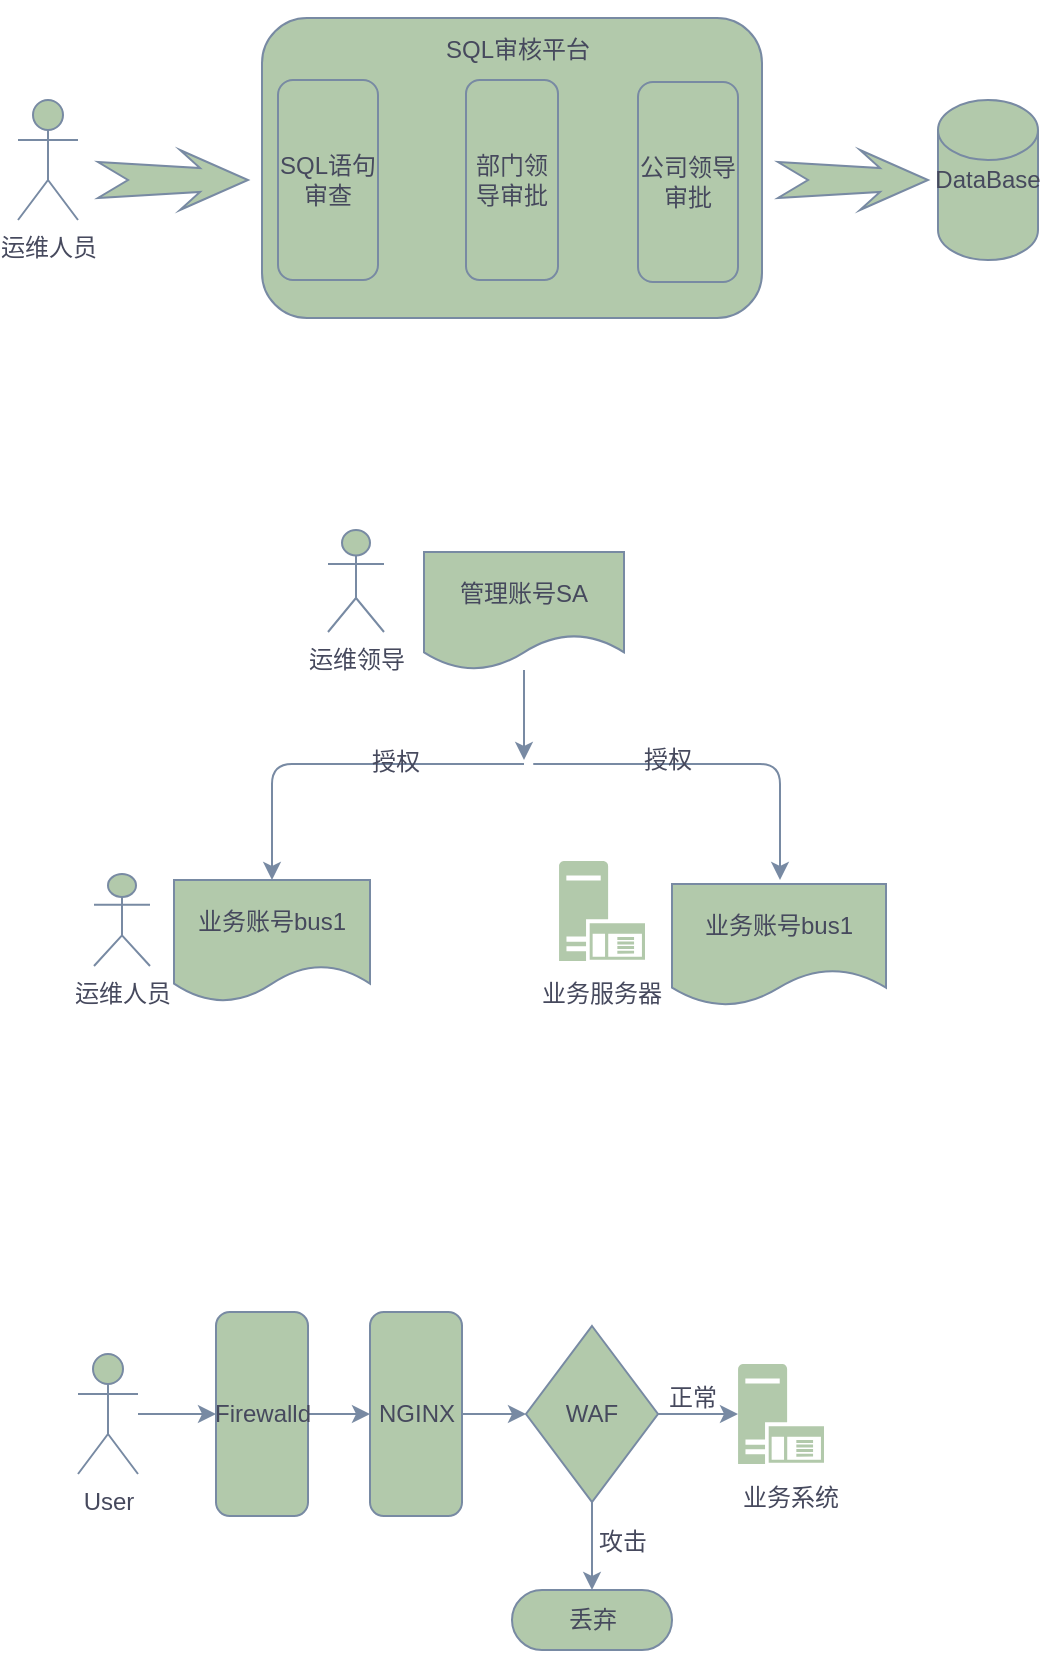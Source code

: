 <mxfile version="13.6.0" type="github">
  <diagram id="RZIWth5-AEKNoKlBBVwz" name="Page-1">
    <mxGraphModel dx="1422" dy="762" grid="0" gridSize="10" guides="1" tooltips="1" connect="1" arrows="1" fold="1" page="1" pageScale="1" pageWidth="827" pageHeight="1169" math="0" shadow="0">
      <root>
        <mxCell id="0" />
        <mxCell id="1" parent="0" />
        <mxCell id="rRcAy9Q9pUgymcmaSMGn-8" value="" style="whiteSpace=wrap;html=1;fillColor=#B2C9AB;strokeColor=#788AA3;fontColor=#46495D;rounded=1;" vertex="1" parent="1">
          <mxGeometry x="262" y="269" width="250" height="150" as="geometry" />
        </mxCell>
        <mxCell id="rRcAy9Q9pUgymcmaSMGn-1" value="运维人员" style="shape=umlActor;verticalLabelPosition=bottom;verticalAlign=top;html=1;outlineConnect=0;fillColor=#B2C9AB;strokeColor=#788AA3;fontColor=#46495D;rounded=1;" vertex="1" parent="1">
          <mxGeometry x="140" y="310" width="30" height="60" as="geometry" />
        </mxCell>
        <mxCell id="rRcAy9Q9pUgymcmaSMGn-2" value="SQL语句审查" style="whiteSpace=wrap;html=1;fillColor=#B2C9AB;strokeColor=#788AA3;fontColor=#46495D;rounded=1;" vertex="1" parent="1">
          <mxGeometry x="270" y="300" width="50" height="100" as="geometry" />
        </mxCell>
        <mxCell id="rRcAy9Q9pUgymcmaSMGn-3" value="部门领导审批" style="whiteSpace=wrap;html=1;fillColor=#B2C9AB;strokeColor=#788AA3;fontColor=#46495D;rounded=1;" vertex="1" parent="1">
          <mxGeometry x="364" y="300" width="46" height="100" as="geometry" />
        </mxCell>
        <mxCell id="rRcAy9Q9pUgymcmaSMGn-4" value="公司领导审批" style="whiteSpace=wrap;html=1;fillColor=#B2C9AB;strokeColor=#788AA3;fontColor=#46495D;rounded=1;" vertex="1" parent="1">
          <mxGeometry x="450" y="301" width="50" height="100" as="geometry" />
        </mxCell>
        <mxCell id="rRcAy9Q9pUgymcmaSMGn-5" value="DataBase" style="shape=cylinder2;whiteSpace=wrap;html=1;boundedLbl=1;backgroundOutline=1;size=15;fillColor=#B2C9AB;strokeColor=#788AA3;fontColor=#46495D;rounded=1;" vertex="1" parent="1">
          <mxGeometry x="600" y="310" width="50" height="80" as="geometry" />
        </mxCell>
        <mxCell id="rRcAy9Q9pUgymcmaSMGn-10" value="SQL审核平台" style="text;html=1;strokeColor=none;fillColor=none;align=center;verticalAlign=middle;whiteSpace=wrap;fontColor=#46495D;rounded=1;" vertex="1" parent="1">
          <mxGeometry x="330" y="260" width="120" height="50" as="geometry" />
        </mxCell>
        <mxCell id="rRcAy9Q9pUgymcmaSMGn-12" value="" style="html=1;shadow=0;dashed=0;align=center;verticalAlign=middle;shape=mxgraph.arrows2.stylisedArrow;dy=0.6;dx=24;notch=15;feather=0.4;fillColor=#B2C9AB;strokeColor=#788AA3;fontColor=#46495D;rounded=1;" vertex="1" parent="1">
          <mxGeometry x="180" y="335" width="75" height="30" as="geometry" />
        </mxCell>
        <mxCell id="rRcAy9Q9pUgymcmaSMGn-18" value="" style="html=1;shadow=0;dashed=0;align=center;verticalAlign=middle;shape=mxgraph.arrows2.stylisedArrow;dy=0.6;dx=24;notch=15;feather=0.4;fillColor=#B2C9AB;strokeColor=#788AA3;fontColor=#46495D;rounded=1;" vertex="1" parent="1">
          <mxGeometry x="520" y="335" width="75" height="30" as="geometry" />
        </mxCell>
        <mxCell id="rRcAy9Q9pUgymcmaSMGn-22" value="运维领导" style="shape=umlActor;verticalLabelPosition=bottom;verticalAlign=top;html=1;outlineConnect=0;fillColor=#B2C9AB;strokeColor=#788AA3;fontColor=#46495D;rounded=1;" vertex="1" parent="1">
          <mxGeometry x="295" y="525" width="28" height="51" as="geometry" />
        </mxCell>
        <mxCell id="rRcAy9Q9pUgymcmaSMGn-23" value="运维人员" style="shape=umlActor;verticalLabelPosition=bottom;verticalAlign=top;html=1;outlineConnect=0;fillColor=#B2C9AB;strokeColor=#788AA3;fontColor=#46495D;rounded=1;" vertex="1" parent="1">
          <mxGeometry x="178" y="697" width="28" height="46" as="geometry" />
        </mxCell>
        <mxCell id="rRcAy9Q9pUgymcmaSMGn-33" style="edgeStyle=orthogonalEdgeStyle;orthogonalLoop=1;jettySize=auto;html=1;entryX=0.5;entryY=0;entryDx=0;entryDy=0;strokeColor=#788AA3;fontColor=#46495D;" edge="1" parent="1" target="rRcAy9Q9pUgymcmaSMGn-26">
          <mxGeometry relative="1" as="geometry">
            <mxPoint x="393" y="642" as="sourcePoint" />
            <Array as="points">
              <mxPoint x="267" y="642" />
            </Array>
          </mxGeometry>
        </mxCell>
        <mxCell id="rRcAy9Q9pUgymcmaSMGn-34" style="edgeStyle=orthogonalEdgeStyle;orthogonalLoop=1;jettySize=auto;html=1;strokeColor=#788AA3;fontColor=#46495D;" edge="1" parent="1" source="rRcAy9Q9pUgymcmaSMGn-36">
          <mxGeometry relative="1" as="geometry">
            <mxPoint x="393" y="550" as="sourcePoint" />
            <mxPoint x="521" y="700" as="targetPoint" />
            <Array as="points">
              <mxPoint x="393" y="642" />
              <mxPoint x="521" y="642" />
            </Array>
          </mxGeometry>
        </mxCell>
        <mxCell id="rRcAy9Q9pUgymcmaSMGn-40" style="edgeStyle=orthogonalEdgeStyle;orthogonalLoop=1;jettySize=auto;html=1;strokeColor=#788AA3;fontColor=#46495D;" edge="1" parent="1" source="rRcAy9Q9pUgymcmaSMGn-25">
          <mxGeometry relative="1" as="geometry">
            <mxPoint x="393" y="640" as="targetPoint" />
          </mxGeometry>
        </mxCell>
        <mxCell id="rRcAy9Q9pUgymcmaSMGn-25" value="管理账号SA" style="shape=document;whiteSpace=wrap;html=1;boundedLbl=1;fillColor=#B2C9AB;strokeColor=#788AA3;fontColor=#46495D;rounded=1;" vertex="1" parent="1">
          <mxGeometry x="343" y="536" width="100" height="59" as="geometry" />
        </mxCell>
        <mxCell id="rRcAy9Q9pUgymcmaSMGn-26" value="业务账号bus1" style="shape=document;whiteSpace=wrap;html=1;boundedLbl=1;fillColor=#B2C9AB;strokeColor=#788AA3;fontColor=#46495D;rounded=1;" vertex="1" parent="1">
          <mxGeometry x="218" y="700" width="98" height="61" as="geometry" />
        </mxCell>
        <mxCell id="rRcAy9Q9pUgymcmaSMGn-28" value="业务账号bus1" style="shape=document;whiteSpace=wrap;html=1;boundedLbl=1;fillColor=#B2C9AB;strokeColor=#788AA3;fontColor=#46495D;rounded=1;" vertex="1" parent="1">
          <mxGeometry x="467" y="702" width="107" height="61" as="geometry" />
        </mxCell>
        <mxCell id="rRcAy9Q9pUgymcmaSMGn-29" value="" style="aspect=fixed;pointerEvents=1;shadow=0;dashed=0;html=1;strokeColor=none;labelPosition=center;verticalLabelPosition=bottom;verticalAlign=top;align=center;fillColor=#B2C9AB;shape=mxgraph.mscae.enterprise.application_server;fontColor=#46495D;rounded=1;" vertex="1" parent="1">
          <mxGeometry x="410.5" y="690.5" width="43" height="50" as="geometry" />
        </mxCell>
        <mxCell id="rRcAy9Q9pUgymcmaSMGn-30" value="业务服务器" style="text;html=1;strokeColor=none;fillColor=none;align=center;verticalAlign=middle;whiteSpace=wrap;fontColor=#46495D;rounded=1;" vertex="1" parent="1">
          <mxGeometry x="396" y="748.5" width="72" height="17" as="geometry" />
        </mxCell>
        <mxCell id="rRcAy9Q9pUgymcmaSMGn-36" value="授权" style="text;html=1;strokeColor=none;fillColor=none;align=center;verticalAlign=middle;whiteSpace=wrap;fontColor=#46495D;rounded=1;" vertex="1" parent="1">
          <mxGeometry x="445" y="630" width="40" height="20" as="geometry" />
        </mxCell>
        <mxCell id="rRcAy9Q9pUgymcmaSMGn-41" value="授权" style="text;html=1;strokeColor=none;fillColor=none;align=center;verticalAlign=middle;whiteSpace=wrap;fontColor=#46495D;rounded=1;" vertex="1" parent="1">
          <mxGeometry x="309" y="631" width="40" height="20" as="geometry" />
        </mxCell>
        <mxCell id="rRcAy9Q9pUgymcmaSMGn-48" style="edgeStyle=orthogonalEdgeStyle;curved=0;rounded=1;sketch=0;orthogonalLoop=1;jettySize=auto;html=1;exitX=1;exitY=0.5;exitDx=0;exitDy=0;entryX=0;entryY=0.5;entryDx=0;entryDy=0;strokeColor=#788AA3;fillColor=#B2C9AB;fontColor=#46495D;" edge="1" parent="1" source="rRcAy9Q9pUgymcmaSMGn-42" target="rRcAy9Q9pUgymcmaSMGn-43">
          <mxGeometry relative="1" as="geometry" />
        </mxCell>
        <mxCell id="rRcAy9Q9pUgymcmaSMGn-42" value="Firewalld" style="html=1;dashed=0;whitespace=wrap;fillColor=#B2C9AB;strokeColor=#788AA3;fontColor=#46495D;rounded=1;" vertex="1" parent="1">
          <mxGeometry x="239" y="916" width="46" height="102" as="geometry" />
        </mxCell>
        <mxCell id="rRcAy9Q9pUgymcmaSMGn-57" style="edgeStyle=orthogonalEdgeStyle;curved=0;rounded=1;sketch=0;orthogonalLoop=1;jettySize=auto;html=1;exitX=1;exitY=0.5;exitDx=0;exitDy=0;entryX=0;entryY=0.5;entryDx=0;entryDy=0;strokeColor=#788AA3;fillColor=#B2C9AB;fontColor=#46495D;" edge="1" parent="1" source="rRcAy9Q9pUgymcmaSMGn-43" target="rRcAy9Q9pUgymcmaSMGn-55">
          <mxGeometry relative="1" as="geometry" />
        </mxCell>
        <mxCell id="rRcAy9Q9pUgymcmaSMGn-43" value="NGINX" style="html=1;dashed=0;whitespace=wrap;fillColor=#B2C9AB;strokeColor=#788AA3;fontColor=#46495D;rounded=1;" vertex="1" parent="1">
          <mxGeometry x="316" y="916" width="46" height="102" as="geometry" />
        </mxCell>
        <mxCell id="rRcAy9Q9pUgymcmaSMGn-47" style="edgeStyle=orthogonalEdgeStyle;orthogonalLoop=1;jettySize=auto;html=1;entryX=0;entryY=0.5;entryDx=0;entryDy=0;strokeColor=#788AA3;fontColor=#46495D;" edge="1" parent="1" source="rRcAy9Q9pUgymcmaSMGn-45" target="rRcAy9Q9pUgymcmaSMGn-42">
          <mxGeometry relative="1" as="geometry" />
        </mxCell>
        <mxCell id="rRcAy9Q9pUgymcmaSMGn-45" value="User" style="shape=umlActor;verticalLabelPosition=bottom;verticalAlign=top;html=1;outlineConnect=0;fillColor=#B2C9AB;strokeColor=#788AA3;fontColor=#46495D;rounded=1;" vertex="1" parent="1">
          <mxGeometry x="170" y="937" width="30" height="60" as="geometry" />
        </mxCell>
        <mxCell id="rRcAy9Q9pUgymcmaSMGn-50" value="" style="aspect=fixed;pointerEvents=1;shadow=0;dashed=0;html=1;strokeColor=none;labelPosition=center;verticalLabelPosition=bottom;verticalAlign=top;align=center;fillColor=#B2C9AB;shape=mxgraph.mscae.enterprise.application_server;fontColor=#46495D;rounded=1;" vertex="1" parent="1">
          <mxGeometry x="500" y="942" width="43" height="50" as="geometry" />
        </mxCell>
        <mxCell id="rRcAy9Q9pUgymcmaSMGn-52" value="业务系统" style="text;html=1;align=center;verticalAlign=middle;resizable=0;points=[];autosize=1;fontColor=#46495D;" vertex="1" parent="1">
          <mxGeometry x="497" y="1000" width="58" height="18" as="geometry" />
        </mxCell>
        <mxCell id="rRcAy9Q9pUgymcmaSMGn-56" style="edgeStyle=orthogonalEdgeStyle;curved=0;rounded=1;sketch=0;orthogonalLoop=1;jettySize=auto;html=1;exitX=1;exitY=0.5;exitDx=0;exitDy=0;entryX=0;entryY=0.5;entryDx=0;entryDy=0;entryPerimeter=0;strokeColor=#788AA3;fillColor=#B2C9AB;fontColor=#46495D;" edge="1" parent="1" source="rRcAy9Q9pUgymcmaSMGn-55" target="rRcAy9Q9pUgymcmaSMGn-50">
          <mxGeometry relative="1" as="geometry" />
        </mxCell>
        <mxCell id="rRcAy9Q9pUgymcmaSMGn-62" style="edgeStyle=orthogonalEdgeStyle;curved=0;rounded=1;sketch=0;orthogonalLoop=1;jettySize=auto;html=1;exitX=0.5;exitY=1;exitDx=0;exitDy=0;entryX=0.5;entryY=0.5;entryDx=0;entryDy=-15;entryPerimeter=0;strokeColor=#788AA3;fillColor=#B2C9AB;fontColor=#46495D;" edge="1" parent="1" source="rRcAy9Q9pUgymcmaSMGn-55" target="rRcAy9Q9pUgymcmaSMGn-61">
          <mxGeometry relative="1" as="geometry" />
        </mxCell>
        <mxCell id="rRcAy9Q9pUgymcmaSMGn-55" value="WAF" style="rhombus;whiteSpace=wrap;html=1;rounded=0;sketch=0;strokeColor=#788AA3;fillColor=#B2C9AB;fontColor=#46495D;" vertex="1" parent="1">
          <mxGeometry x="394" y="923" width="66" height="88" as="geometry" />
        </mxCell>
        <mxCell id="rRcAy9Q9pUgymcmaSMGn-59" value="正常" style="text;html=1;strokeColor=none;fillColor=none;align=center;verticalAlign=middle;whiteSpace=wrap;rounded=0;sketch=0;fontColor=#46495D;" vertex="1" parent="1">
          <mxGeometry x="460" y="949" width="35" height="19" as="geometry" />
        </mxCell>
        <mxCell id="rRcAy9Q9pUgymcmaSMGn-61" value="丢弃" style="html=1;dashed=0;whitespace=wrap;shape=mxgraph.dfd.start;rounded=0;sketch=0;strokeColor=#788AA3;fillColor=#B2C9AB;fontColor=#46495D;" vertex="1" parent="1">
          <mxGeometry x="387" y="1055" width="80" height="30" as="geometry" />
        </mxCell>
        <mxCell id="rRcAy9Q9pUgymcmaSMGn-63" value="攻击" style="text;html=1;strokeColor=none;fillColor=none;align=center;verticalAlign=middle;whiteSpace=wrap;rounded=0;sketch=0;fontColor=#46495D;" vertex="1" parent="1">
          <mxGeometry x="425" y="1021" width="35" height="19" as="geometry" />
        </mxCell>
      </root>
    </mxGraphModel>
  </diagram>
</mxfile>
